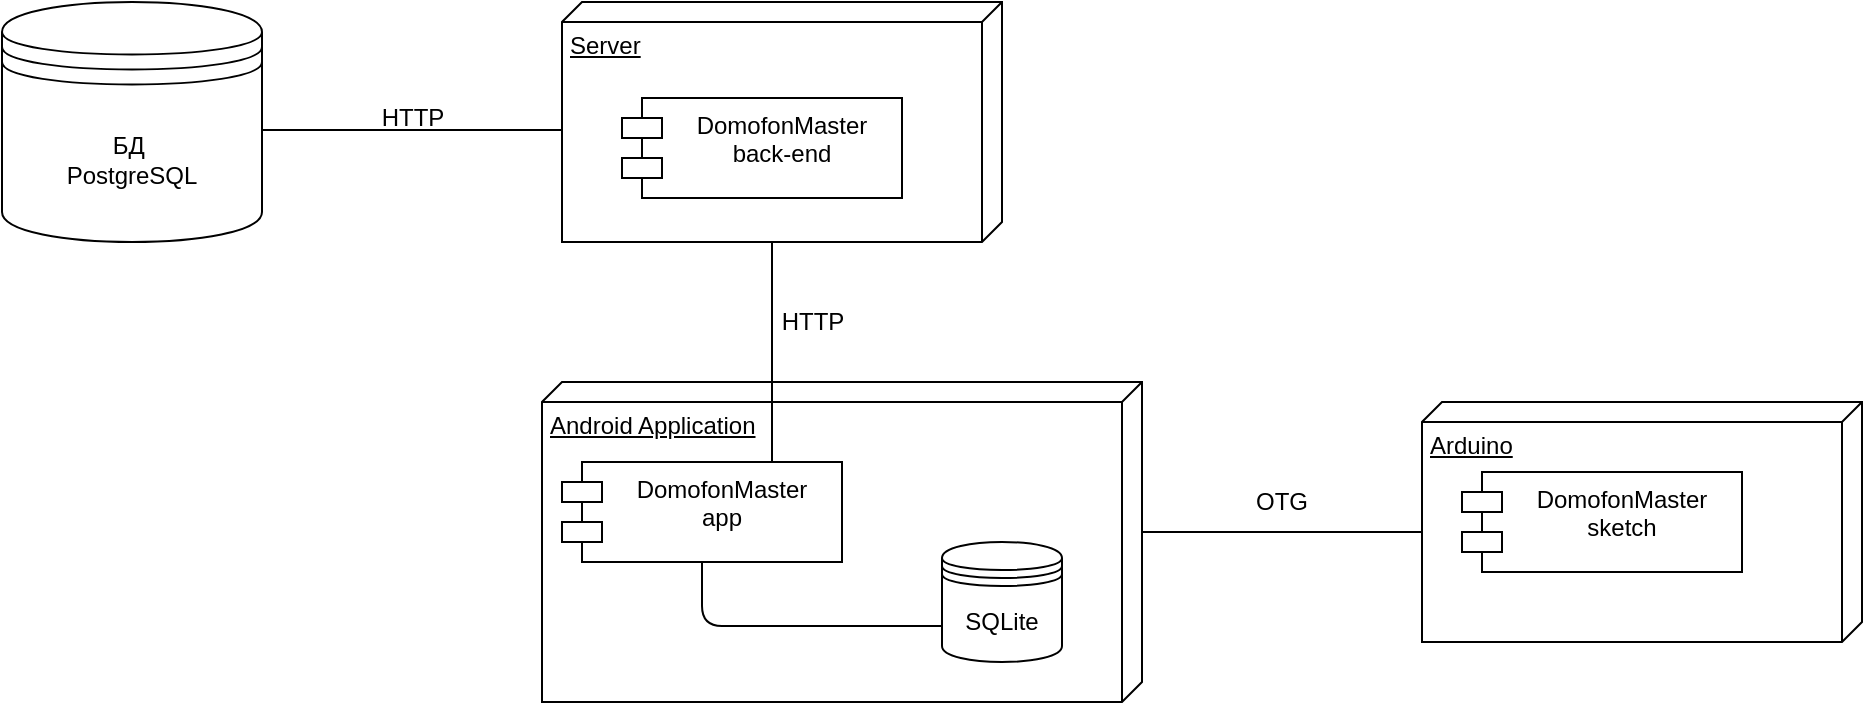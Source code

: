 <mxfile version="13.0.3" type="device"><diagram id="7Sz0PlaF0GFbzYoHzRnr" name="Страница 1"><mxGraphModel dx="1264" dy="592" grid="1" gridSize="10" guides="1" tooltips="1" connect="1" arrows="1" fold="1" page="1" pageScale="1" pageWidth="1654" pageHeight="2336" math="0" shadow="0"><root><mxCell id="0"/><mxCell id="1" parent="0"/><mxCell id="FISjBspzbAkIAMQs3Dyj-8" value="Android Application" style="verticalAlign=top;align=left;spacingTop=8;spacingLeft=2;spacingRight=12;shape=cube;size=10;direction=south;fontStyle=4;html=1;" parent="1" vertex="1"><mxGeometry x="340" y="320" width="300" height="160" as="geometry"/></mxCell><mxCell id="FISjBspzbAkIAMQs3Dyj-1" value="БД&amp;nbsp;&lt;br&gt;PostgreSQL" style="shape=datastore;whiteSpace=wrap;html=1;" parent="1" vertex="1"><mxGeometry x="70" y="130" width="130" height="120" as="geometry"/></mxCell><mxCell id="FISjBspzbAkIAMQs3Dyj-3" value="SQLite" style="shape=datastore;whiteSpace=wrap;html=1;" parent="1" vertex="1"><mxGeometry x="540" y="400" width="60" height="60" as="geometry"/></mxCell><mxCell id="FISjBspzbAkIAMQs3Dyj-4" value="Server" style="verticalAlign=top;align=left;spacingTop=8;spacingLeft=2;spacingRight=12;shape=cube;size=10;direction=south;fontStyle=4;html=1;" parent="1" vertex="1"><mxGeometry x="350" y="130" width="220" height="120" as="geometry"/></mxCell><mxCell id="FISjBspzbAkIAMQs3Dyj-5" value="" style="line;strokeWidth=1;fillColor=none;align=left;verticalAlign=middle;spacingTop=-1;spacingLeft=3;spacingRight=3;rotatable=0;labelPosition=right;points=[];portConstraint=eastwest;" parent="1" vertex="1"><mxGeometry x="200" y="190" width="150" height="8" as="geometry"/></mxCell><mxCell id="FISjBspzbAkIAMQs3Dyj-6" value="HTTP" style="text;html=1;align=center;verticalAlign=middle;resizable=0;points=[];autosize=1;" parent="1" vertex="1"><mxGeometry x="250" y="178" width="50" height="20" as="geometry"/></mxCell><mxCell id="FISjBspzbAkIAMQs3Dyj-7" value="DomofonMaster&#10;back-end" style="shape=module;align=left;spacingLeft=20;align=center;verticalAlign=top;" parent="1" vertex="1"><mxGeometry x="380" y="178" width="140" height="50" as="geometry"/></mxCell><mxCell id="FISjBspzbAkIAMQs3Dyj-9" value="DomofonMaster&#10;app" style="shape=module;align=left;spacingLeft=20;align=center;verticalAlign=top;" parent="1" vertex="1"><mxGeometry x="350" y="360" width="140" height="50" as="geometry"/></mxCell><mxCell id="FISjBspzbAkIAMQs3Dyj-10" value="" style="endArrow=none;html=1;entryX=0;entryY=0;entryDx=120;entryDy=115;entryPerimeter=0;exitX=0.75;exitY=0;exitDx=0;exitDy=0;" parent="1" source="FISjBspzbAkIAMQs3Dyj-9" target="FISjBspzbAkIAMQs3Dyj-4" edge="1"><mxGeometry width="50" height="50" relative="1" as="geometry"><mxPoint x="260" y="320" as="sourcePoint"/><mxPoint x="310" y="270" as="targetPoint"/></mxGeometry></mxCell><mxCell id="FISjBspzbAkIAMQs3Dyj-11" value="HTTP" style="text;html=1;align=center;verticalAlign=middle;resizable=0;points=[];autosize=1;" parent="1" vertex="1"><mxGeometry x="450" y="280" width="50" height="20" as="geometry"/></mxCell><mxCell id="FISjBspzbAkIAMQs3Dyj-12" value="" style="endArrow=none;html=1;entryX=0.5;entryY=1;entryDx=0;entryDy=0;exitX=0;exitY=0.7;exitDx=0;exitDy=0;" parent="1" source="FISjBspzbAkIAMQs3Dyj-3" target="FISjBspzbAkIAMQs3Dyj-9" edge="1"><mxGeometry width="50" height="50" relative="1" as="geometry"><mxPoint x="430" y="560" as="sourcePoint"/><mxPoint x="480" y="510" as="targetPoint"/><Array as="points"><mxPoint x="420" y="442"/></Array></mxGeometry></mxCell><mxCell id="ra0mfW2dyvCQrFmqa-4w-1" value="Arduino" style="verticalAlign=top;align=left;spacingTop=8;spacingLeft=2;spacingRight=12;shape=cube;size=10;direction=south;fontStyle=4;html=1;" parent="1" vertex="1"><mxGeometry x="780" y="330" width="220" height="120" as="geometry"/></mxCell><mxCell id="ra0mfW2dyvCQrFmqa-4w-2" value="DomofonMaster&#10;sketch" style="shape=module;align=left;spacingLeft=20;align=center;verticalAlign=top;" parent="1" vertex="1"><mxGeometry x="800" y="365" width="140" height="50" as="geometry"/></mxCell><mxCell id="ra0mfW2dyvCQrFmqa-4w-3" value="" style="endArrow=none;html=1;entryX=0;entryY=0;entryDx=65;entryDy=220;entryPerimeter=0;exitX=0;exitY=0;exitDx=75;exitDy=0;exitPerimeter=0;" parent="1" source="FISjBspzbAkIAMQs3Dyj-8" target="ra0mfW2dyvCQrFmqa-4w-1" edge="1"><mxGeometry width="50" height="50" relative="1" as="geometry"><mxPoint x="620" y="330" as="sourcePoint"/><mxPoint x="670" y="280" as="targetPoint"/></mxGeometry></mxCell><mxCell id="ra0mfW2dyvCQrFmqa-4w-4" value="OTG" style="text;html=1;strokeColor=none;fillColor=none;align=center;verticalAlign=middle;whiteSpace=wrap;rounded=0;" parent="1" vertex="1"><mxGeometry x="690" y="370" width="40" height="20" as="geometry"/></mxCell></root></mxGraphModel></diagram></mxfile>